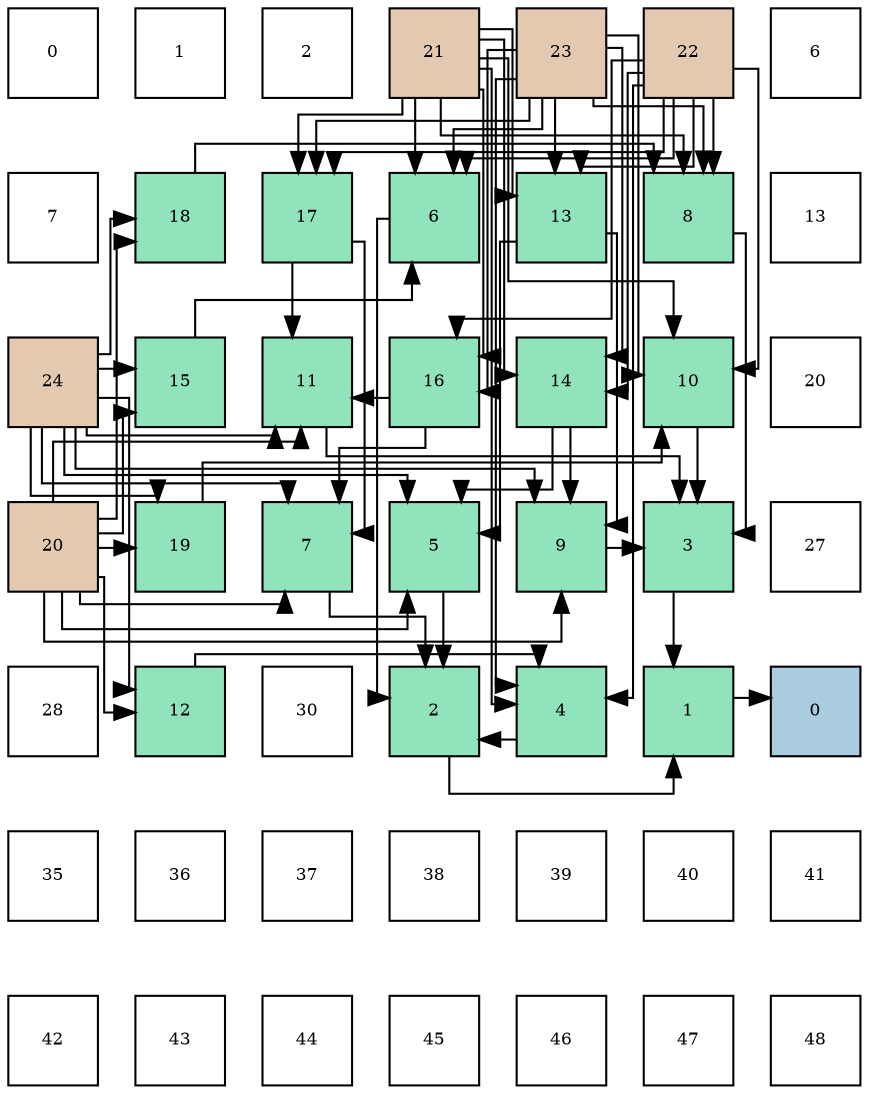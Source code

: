 digraph layout{
 rankdir=TB;
 splines=ortho;
 node [style=filled shape=square fixedsize=true width=0.6];
0[label="0", fontsize=8, fillcolor="#ffffff"];
1[label="1", fontsize=8, fillcolor="#ffffff"];
2[label="2", fontsize=8, fillcolor="#ffffff"];
3[label="21", fontsize=8, fillcolor="#e3c9af"];
4[label="23", fontsize=8, fillcolor="#e3c9af"];
5[label="22", fontsize=8, fillcolor="#e3c9af"];
6[label="6", fontsize=8, fillcolor="#ffffff"];
7[label="7", fontsize=8, fillcolor="#ffffff"];
8[label="18", fontsize=8, fillcolor="#91e3bb"];
9[label="17", fontsize=8, fillcolor="#91e3bb"];
10[label="6", fontsize=8, fillcolor="#91e3bb"];
11[label="13", fontsize=8, fillcolor="#91e3bb"];
12[label="8", fontsize=8, fillcolor="#91e3bb"];
13[label="13", fontsize=8, fillcolor="#ffffff"];
14[label="24", fontsize=8, fillcolor="#e3c9af"];
15[label="15", fontsize=8, fillcolor="#91e3bb"];
16[label="11", fontsize=8, fillcolor="#91e3bb"];
17[label="16", fontsize=8, fillcolor="#91e3bb"];
18[label="14", fontsize=8, fillcolor="#91e3bb"];
19[label="10", fontsize=8, fillcolor="#91e3bb"];
20[label="20", fontsize=8, fillcolor="#ffffff"];
21[label="20", fontsize=8, fillcolor="#e3c9af"];
22[label="19", fontsize=8, fillcolor="#91e3bb"];
23[label="7", fontsize=8, fillcolor="#91e3bb"];
24[label="5", fontsize=8, fillcolor="#91e3bb"];
25[label="9", fontsize=8, fillcolor="#91e3bb"];
26[label="3", fontsize=8, fillcolor="#91e3bb"];
27[label="27", fontsize=8, fillcolor="#ffffff"];
28[label="28", fontsize=8, fillcolor="#ffffff"];
29[label="12", fontsize=8, fillcolor="#91e3bb"];
30[label="30", fontsize=8, fillcolor="#ffffff"];
31[label="2", fontsize=8, fillcolor="#91e3bb"];
32[label="4", fontsize=8, fillcolor="#91e3bb"];
33[label="1", fontsize=8, fillcolor="#91e3bb"];
34[label="0", fontsize=8, fillcolor="#a9ccde"];
35[label="35", fontsize=8, fillcolor="#ffffff"];
36[label="36", fontsize=8, fillcolor="#ffffff"];
37[label="37", fontsize=8, fillcolor="#ffffff"];
38[label="38", fontsize=8, fillcolor="#ffffff"];
39[label="39", fontsize=8, fillcolor="#ffffff"];
40[label="40", fontsize=8, fillcolor="#ffffff"];
41[label="41", fontsize=8, fillcolor="#ffffff"];
42[label="42", fontsize=8, fillcolor="#ffffff"];
43[label="43", fontsize=8, fillcolor="#ffffff"];
44[label="44", fontsize=8, fillcolor="#ffffff"];
45[label="45", fontsize=8, fillcolor="#ffffff"];
46[label="46", fontsize=8, fillcolor="#ffffff"];
47[label="47", fontsize=8, fillcolor="#ffffff"];
48[label="48", fontsize=8, fillcolor="#ffffff"];
edge [constraint=false, style=vis];33 -> 34;
31 -> 33;
26 -> 33;
32 -> 31;
24 -> 31;
10 -> 31;
23 -> 31;
12 -> 26;
25 -> 26;
19 -> 26;
16 -> 26;
29 -> 32;
3 -> 32;
5 -> 32;
4 -> 32;
11 -> 24;
18 -> 24;
21 -> 24;
14 -> 24;
15 -> 10;
3 -> 10;
5 -> 10;
4 -> 10;
17 -> 23;
9 -> 23;
21 -> 23;
14 -> 23;
8 -> 12;
3 -> 12;
5 -> 12;
4 -> 12;
11 -> 25;
18 -> 25;
21 -> 25;
14 -> 25;
22 -> 19;
3 -> 19;
5 -> 19;
4 -> 19;
17 -> 16;
9 -> 16;
21 -> 16;
14 -> 16;
21 -> 29;
14 -> 29;
3 -> 11;
5 -> 11;
4 -> 11;
3 -> 18;
5 -> 18;
4 -> 18;
21 -> 15;
14 -> 15;
3 -> 17;
5 -> 17;
4 -> 17;
3 -> 9;
5 -> 9;
4 -> 9;
21 -> 8;
14 -> 8;
21 -> 22;
14 -> 22;
edge [constraint=true, style=invis];
0 -> 7 -> 14 -> 21 -> 28 -> 35 -> 42;
1 -> 8 -> 15 -> 22 -> 29 -> 36 -> 43;
2 -> 9 -> 16 -> 23 -> 30 -> 37 -> 44;
3 -> 10 -> 17 -> 24 -> 31 -> 38 -> 45;
4 -> 11 -> 18 -> 25 -> 32 -> 39 -> 46;
5 -> 12 -> 19 -> 26 -> 33 -> 40 -> 47;
6 -> 13 -> 20 -> 27 -> 34 -> 41 -> 48;
rank = same {0 -> 1 -> 2 -> 3 -> 4 -> 5 -> 6};
rank = same {7 -> 8 -> 9 -> 10 -> 11 -> 12 -> 13};
rank = same {14 -> 15 -> 16 -> 17 -> 18 -> 19 -> 20};
rank = same {21 -> 22 -> 23 -> 24 -> 25 -> 26 -> 27};
rank = same {28 -> 29 -> 30 -> 31 -> 32 -> 33 -> 34};
rank = same {35 -> 36 -> 37 -> 38 -> 39 -> 40 -> 41};
rank = same {42 -> 43 -> 44 -> 45 -> 46 -> 47 -> 48};
}